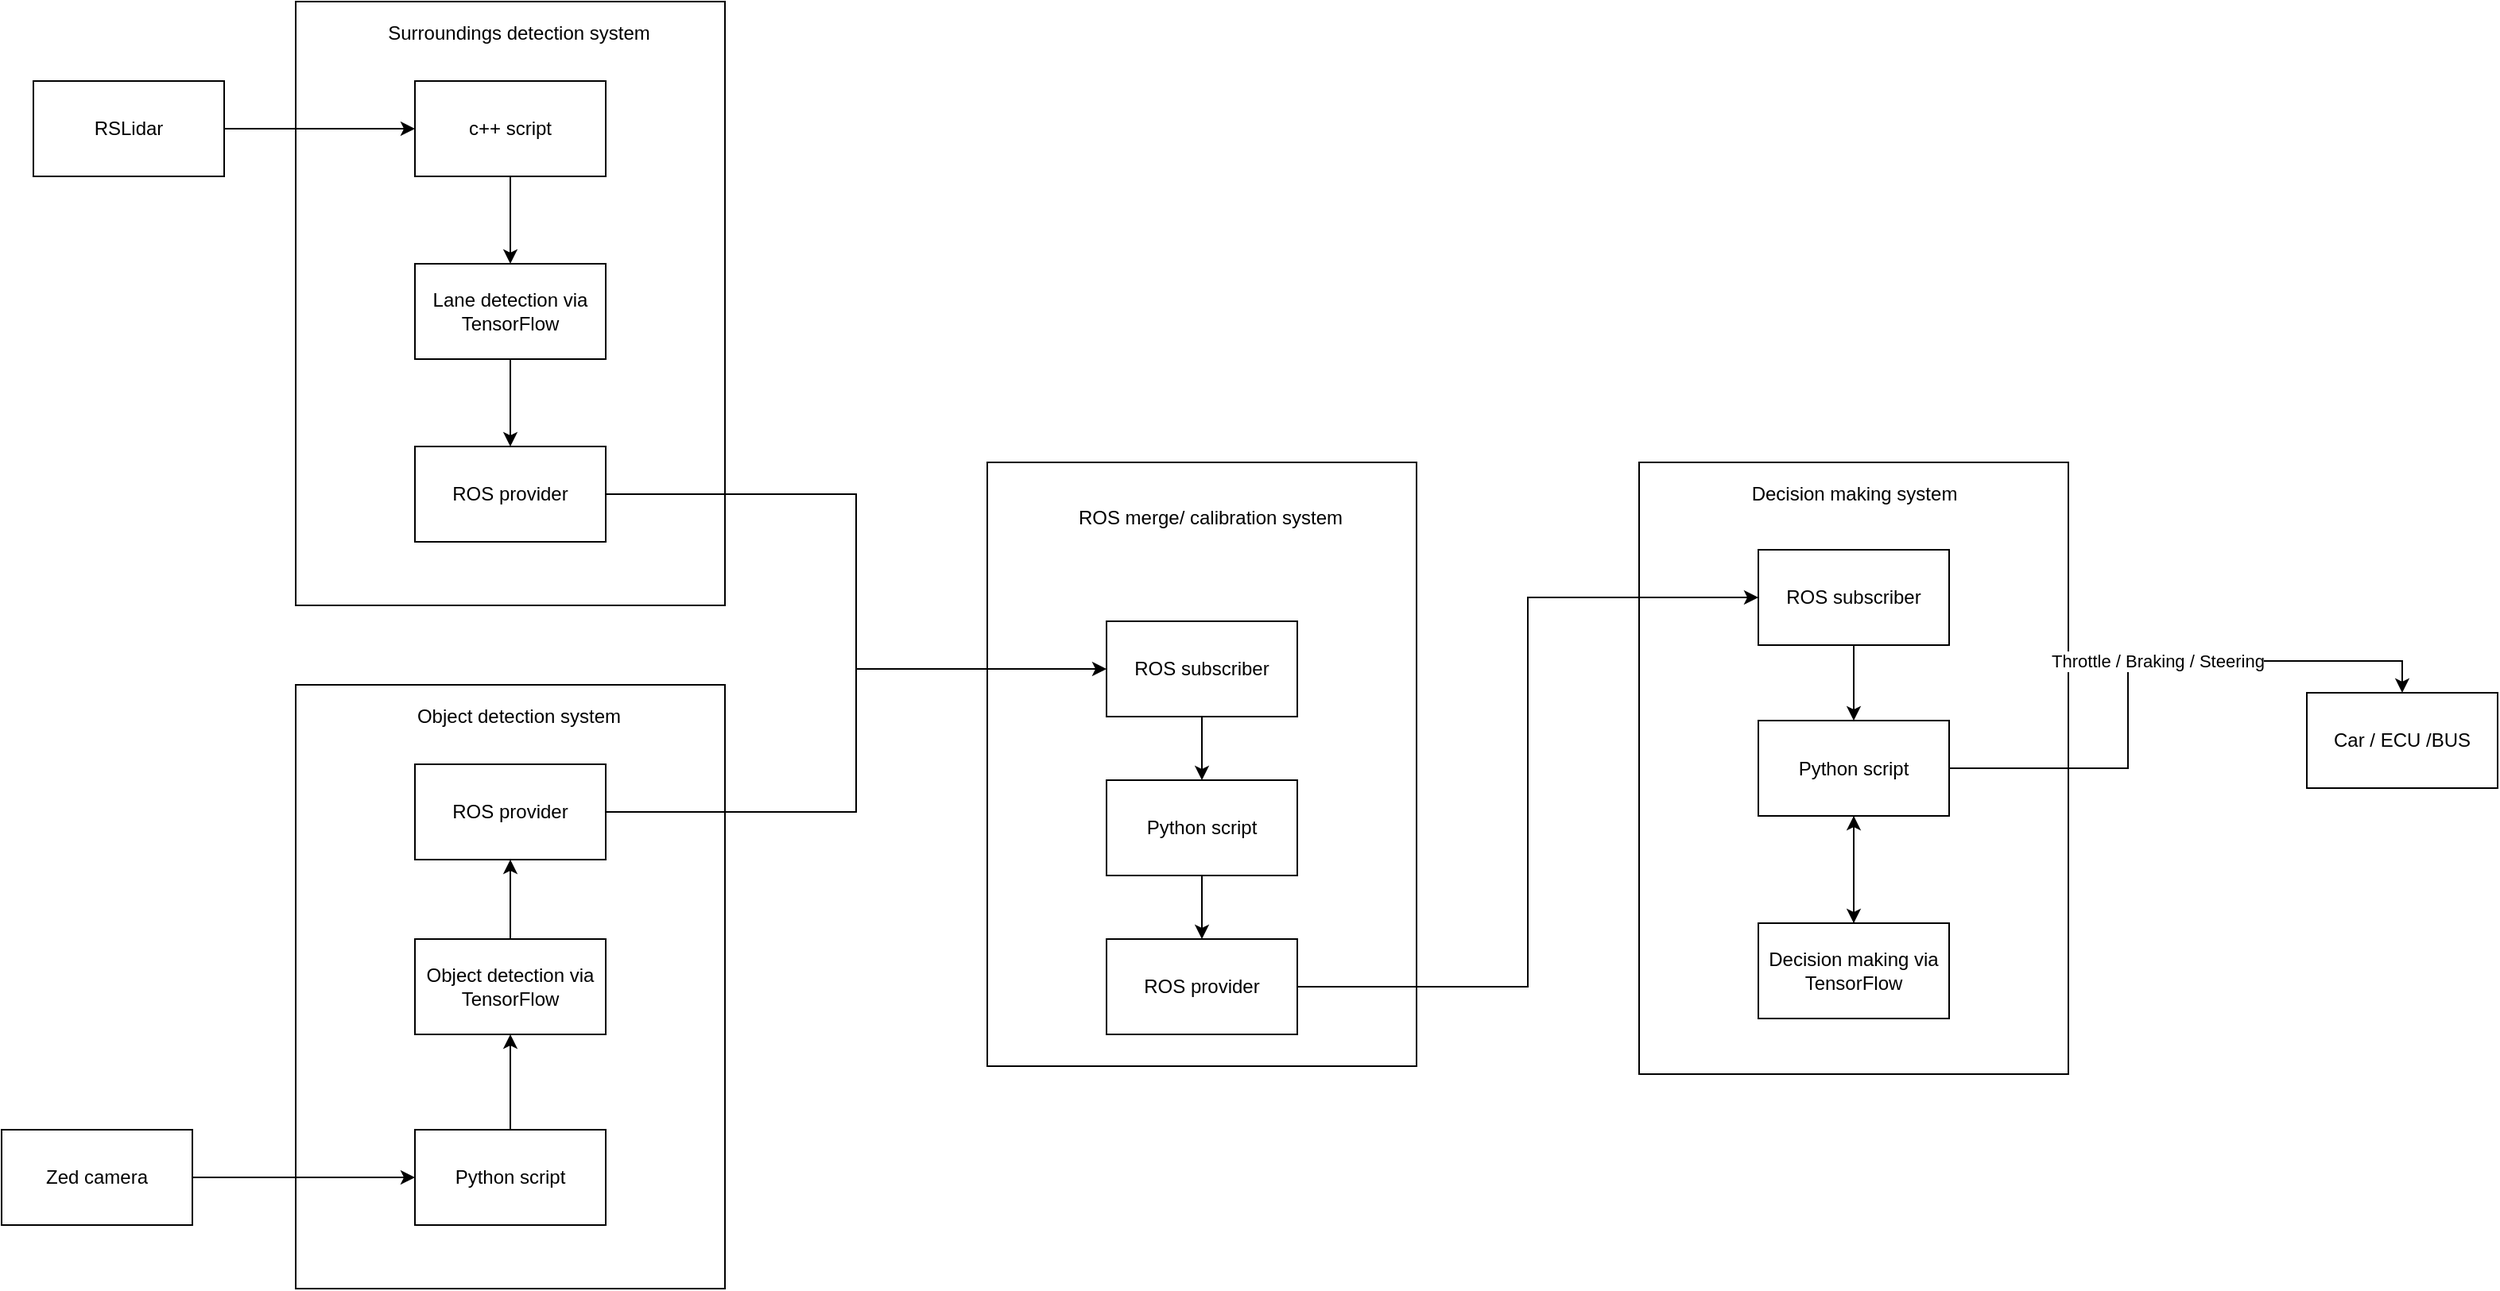 <mxfile version="13.7.6" type="github">
  <diagram id="YZQsbsMzeObXjtvzIkaN" name="Page-1">
    <mxGraphModel dx="2004" dy="1332" grid="1" gridSize="10" guides="1" tooltips="1" connect="1" arrows="1" fold="1" page="1" pageScale="1" pageWidth="827" pageHeight="1169" math="0" shadow="0">
      <root>
        <mxCell id="0" />
        <mxCell id="1" parent="0" />
        <mxCell id="S2HJEbATFm9LrSGv8sVr-17" value="" style="whiteSpace=wrap;html=1;" parent="1" vertex="1">
          <mxGeometry x="1290" y="660" width="270" height="385" as="geometry" />
        </mxCell>
        <mxCell id="S2HJEbATFm9LrSGv8sVr-7" value="" style="whiteSpace=wrap;html=1;" parent="1" vertex="1">
          <mxGeometry x="445" y="370" width="270" height="380" as="geometry" />
        </mxCell>
        <mxCell id="S2HJEbATFm9LrSGv8sVr-9" style="edgeStyle=orthogonalEdgeStyle;rounded=0;orthogonalLoop=1;jettySize=auto;html=1;" parent="1" source="S2HJEbATFm9LrSGv8sVr-1" target="S2HJEbATFm9LrSGv8sVr-3" edge="1">
          <mxGeometry relative="1" as="geometry" />
        </mxCell>
        <mxCell id="S2HJEbATFm9LrSGv8sVr-1" value="RSLidar&lt;br&gt;" style="rounded=0;whiteSpace=wrap;html=1;" parent="1" vertex="1">
          <mxGeometry x="280" y="420" width="120" height="60" as="geometry" />
        </mxCell>
        <mxCell id="S2HJEbATFm9LrSGv8sVr-8" style="edgeStyle=orthogonalEdgeStyle;rounded=0;orthogonalLoop=1;jettySize=auto;html=1;entryX=0.5;entryY=0;entryDx=0;entryDy=0;" parent="1" source="S2HJEbATFm9LrSGv8sVr-3" target="S2HJEbATFm9LrSGv8sVr-5" edge="1">
          <mxGeometry relative="1" as="geometry" />
        </mxCell>
        <mxCell id="S2HJEbATFm9LrSGv8sVr-3" value="c++ script" style="whiteSpace=wrap;html=1;" parent="1" vertex="1">
          <mxGeometry x="520" y="420" width="120" height="60" as="geometry" />
        </mxCell>
        <mxCell id="S2HJEbATFm9LrSGv8sVr-12" style="edgeStyle=orthogonalEdgeStyle;rounded=0;orthogonalLoop=1;jettySize=auto;html=1;" parent="1" source="S2HJEbATFm9LrSGv8sVr-5" target="S2HJEbATFm9LrSGv8sVr-6" edge="1">
          <mxGeometry relative="1" as="geometry" />
        </mxCell>
        <mxCell id="S2HJEbATFm9LrSGv8sVr-5" value="Lane detection via TensorFlow" style="whiteSpace=wrap;html=1;" parent="1" vertex="1">
          <mxGeometry x="520" y="535" width="120" height="60" as="geometry" />
        </mxCell>
        <mxCell id="S2HJEbATFm9LrSGv8sVr-6" value="ROS provider" style="whiteSpace=wrap;html=1;" parent="1" vertex="1">
          <mxGeometry x="520" y="650" width="120" height="60" as="geometry" />
        </mxCell>
        <mxCell id="S2HJEbATFm9LrSGv8sVr-14" value="Zed camera" style="whiteSpace=wrap;html=1;" parent="1" vertex="1">
          <mxGeometry x="260" y="1080" width="120" height="60" as="geometry" />
        </mxCell>
        <mxCell id="S2HJEbATFm9LrSGv8sVr-16" value="Surroundings detection system" style="text;html=1;align=center;verticalAlign=middle;resizable=0;points=[];autosize=1;" parent="1" vertex="1">
          <mxGeometry x="495" y="380" width="180" height="20" as="geometry" />
        </mxCell>
        <mxCell id="S2HJEbATFm9LrSGv8sVr-23" style="edgeStyle=orthogonalEdgeStyle;rounded=0;orthogonalLoop=1;jettySize=auto;html=1;entryX=0.5;entryY=0;entryDx=0;entryDy=0;" parent="1" source="S2HJEbATFm9LrSGv8sVr-18" target="S2HJEbATFm9LrSGv8sVr-19" edge="1">
          <mxGeometry relative="1" as="geometry" />
        </mxCell>
        <mxCell id="S2HJEbATFm9LrSGv8sVr-27" style="edgeStyle=orthogonalEdgeStyle;rounded=0;orthogonalLoop=1;jettySize=auto;html=1;entryX=0.5;entryY=0;entryDx=0;entryDy=0;" parent="1" source="S2HJEbATFm9LrSGv8sVr-18" target="S2HJEbATFm9LrSGv8sVr-26" edge="1">
          <mxGeometry relative="1" as="geometry" />
        </mxCell>
        <mxCell id="S2HJEbATFm9LrSGv8sVr-28" value="Throttle / Braking / Steering" style="edgeLabel;html=1;align=center;verticalAlign=middle;resizable=0;points=[];" parent="S2HJEbATFm9LrSGv8sVr-27" vertex="1" connectable="0">
          <mxGeometry x="-0.024" y="7" relative="1" as="geometry">
            <mxPoint x="16.18" y="7" as="offset" />
          </mxGeometry>
        </mxCell>
        <mxCell id="S2HJEbATFm9LrSGv8sVr-18" value="Python script" style="whiteSpace=wrap;html=1;" parent="1" vertex="1">
          <mxGeometry x="1365" y="822.5" width="120" height="60" as="geometry" />
        </mxCell>
        <mxCell id="S2HJEbATFm9LrSGv8sVr-34" style="edgeStyle=orthogonalEdgeStyle;rounded=0;orthogonalLoop=1;jettySize=auto;html=1;entryX=0.5;entryY=1;entryDx=0;entryDy=0;" parent="1" source="S2HJEbATFm9LrSGv8sVr-19" target="S2HJEbATFm9LrSGv8sVr-18" edge="1">
          <mxGeometry relative="1" as="geometry" />
        </mxCell>
        <mxCell id="S2HJEbATFm9LrSGv8sVr-19" value="Decision making via TensorFlow" style="whiteSpace=wrap;html=1;" parent="1" vertex="1">
          <mxGeometry x="1365" y="950" width="120" height="60" as="geometry" />
        </mxCell>
        <mxCell id="S2HJEbATFm9LrSGv8sVr-26" value="Car / ECU /BUS" style="whiteSpace=wrap;html=1;" parent="1" vertex="1">
          <mxGeometry x="1710" y="805" width="120" height="60" as="geometry" />
        </mxCell>
        <mxCell id="S2HJEbATFm9LrSGv8sVr-29" value="Decision making system" style="text;html=1;align=center;verticalAlign=middle;resizable=0;points=[];autosize=1;" parent="1" vertex="1">
          <mxGeometry x="1350" y="670" width="150" height="20" as="geometry" />
        </mxCell>
        <mxCell id="4I7upRymx2547WTxB1TP-1" value="" style="whiteSpace=wrap;html=1;" parent="1" vertex="1">
          <mxGeometry x="445" y="800" width="270" height="380" as="geometry" />
        </mxCell>
        <mxCell id="4I7upRymx2547WTxB1TP-25" style="edgeStyle=orthogonalEdgeStyle;rounded=0;orthogonalLoop=1;jettySize=auto;html=1;entryX=0;entryY=0.5;entryDx=0;entryDy=0;" parent="1" source="4I7upRymx2547WTxB1TP-3" target="4I7upRymx2547WTxB1TP-15" edge="1">
          <mxGeometry relative="1" as="geometry" />
        </mxCell>
        <mxCell id="4I7upRymx2547WTxB1TP-3" value="ROS provider" style="whiteSpace=wrap;html=1;" parent="1" vertex="1">
          <mxGeometry x="520" y="850" width="120" height="60" as="geometry" />
        </mxCell>
        <mxCell id="KlIXw6HNqx_-AWWBHhry-4" style="edgeStyle=orthogonalEdgeStyle;rounded=0;orthogonalLoop=1;jettySize=auto;html=1;" edge="1" parent="1" source="4I7upRymx2547WTxB1TP-6" target="4I7upRymx2547WTxB1TP-3">
          <mxGeometry relative="1" as="geometry" />
        </mxCell>
        <mxCell id="4I7upRymx2547WTxB1TP-6" value="Object detection via TensorFlow" style="whiteSpace=wrap;html=1;" parent="1" vertex="1">
          <mxGeometry x="520" y="960" width="120" height="60" as="geometry" />
        </mxCell>
        <mxCell id="4I7upRymx2547WTxB1TP-9" value="Object detection system" style="text;html=1;align=center;verticalAlign=middle;resizable=0;points=[];autosize=1;" parent="1" vertex="1">
          <mxGeometry x="515" y="810" width="140" height="20" as="geometry" />
        </mxCell>
        <mxCell id="KlIXw6HNqx_-AWWBHhry-3" style="edgeStyle=orthogonalEdgeStyle;rounded=0;orthogonalLoop=1;jettySize=auto;html=1;" edge="1" parent="1" source="4I7upRymx2547WTxB1TP-11" target="4I7upRymx2547WTxB1TP-6">
          <mxGeometry relative="1" as="geometry" />
        </mxCell>
        <mxCell id="4I7upRymx2547WTxB1TP-11" value="Python script" style="whiteSpace=wrap;html=1;" parent="1" vertex="1">
          <mxGeometry x="520" y="1080" width="120" height="60" as="geometry" />
        </mxCell>
        <mxCell id="4I7upRymx2547WTxB1TP-13" value="" style="whiteSpace=wrap;html=1;" parent="1" vertex="1">
          <mxGeometry x="880" y="660" width="270" height="380" as="geometry" />
        </mxCell>
        <mxCell id="4I7upRymx2547WTxB1TP-29" style="edgeStyle=orthogonalEdgeStyle;rounded=0;orthogonalLoop=1;jettySize=auto;html=1;entryX=0.5;entryY=0;entryDx=0;entryDy=0;" parent="1" source="4I7upRymx2547WTxB1TP-15" target="4I7upRymx2547WTxB1TP-27" edge="1">
          <mxGeometry relative="1" as="geometry" />
        </mxCell>
        <mxCell id="4I7upRymx2547WTxB1TP-15" value="ROS subscriber" style="whiteSpace=wrap;html=1;" parent="1" vertex="1">
          <mxGeometry x="955" y="760" width="120" height="60" as="geometry" />
        </mxCell>
        <mxCell id="4I7upRymx2547WTxB1TP-18" value="ROS merge/ calibration system" style="text;html=1;align=center;verticalAlign=middle;resizable=0;points=[];autosize=1;" parent="1" vertex="1">
          <mxGeometry x="930" y="685" width="180" height="20" as="geometry" />
        </mxCell>
        <mxCell id="4I7upRymx2547WTxB1TP-26" style="edgeStyle=orthogonalEdgeStyle;rounded=0;orthogonalLoop=1;jettySize=auto;html=1;entryX=0;entryY=0.5;entryDx=0;entryDy=0;exitX=1;exitY=0.5;exitDx=0;exitDy=0;" parent="1" source="S2HJEbATFm9LrSGv8sVr-6" target="4I7upRymx2547WTxB1TP-15" edge="1">
          <mxGeometry relative="1" as="geometry" />
        </mxCell>
        <mxCell id="4I7upRymx2547WTxB1TP-31" style="edgeStyle=orthogonalEdgeStyle;rounded=0;orthogonalLoop=1;jettySize=auto;html=1;" parent="1" source="4I7upRymx2547WTxB1TP-27" target="4I7upRymx2547WTxB1TP-30" edge="1">
          <mxGeometry relative="1" as="geometry" />
        </mxCell>
        <mxCell id="4I7upRymx2547WTxB1TP-27" value="Python script" style="whiteSpace=wrap;html=1;" parent="1" vertex="1">
          <mxGeometry x="955" y="860" width="120" height="60" as="geometry" />
        </mxCell>
        <mxCell id="4I7upRymx2547WTxB1TP-34" style="edgeStyle=orthogonalEdgeStyle;rounded=0;orthogonalLoop=1;jettySize=auto;html=1;entryX=0;entryY=0.5;entryDx=0;entryDy=0;" parent="1" source="4I7upRymx2547WTxB1TP-30" target="4I7upRymx2547WTxB1TP-33" edge="1">
          <mxGeometry relative="1" as="geometry" />
        </mxCell>
        <mxCell id="4I7upRymx2547WTxB1TP-30" value="ROS provider" style="whiteSpace=wrap;html=1;" parent="1" vertex="1">
          <mxGeometry x="955" y="960" width="120" height="60" as="geometry" />
        </mxCell>
        <mxCell id="4I7upRymx2547WTxB1TP-36" style="edgeStyle=orthogonalEdgeStyle;rounded=0;orthogonalLoop=1;jettySize=auto;html=1;" parent="1" source="4I7upRymx2547WTxB1TP-33" target="S2HJEbATFm9LrSGv8sVr-18" edge="1">
          <mxGeometry relative="1" as="geometry" />
        </mxCell>
        <mxCell id="4I7upRymx2547WTxB1TP-33" value="ROS subscriber" style="whiteSpace=wrap;html=1;" parent="1" vertex="1">
          <mxGeometry x="1365" y="715" width="120" height="60" as="geometry" />
        </mxCell>
        <mxCell id="KlIXw6HNqx_-AWWBHhry-2" style="edgeStyle=orthogonalEdgeStyle;rounded=0;orthogonalLoop=1;jettySize=auto;html=1;entryX=0;entryY=0.5;entryDx=0;entryDy=0;" edge="1" parent="1" source="S2HJEbATFm9LrSGv8sVr-14" target="4I7upRymx2547WTxB1TP-11">
          <mxGeometry relative="1" as="geometry" />
        </mxCell>
      </root>
    </mxGraphModel>
  </diagram>
</mxfile>
